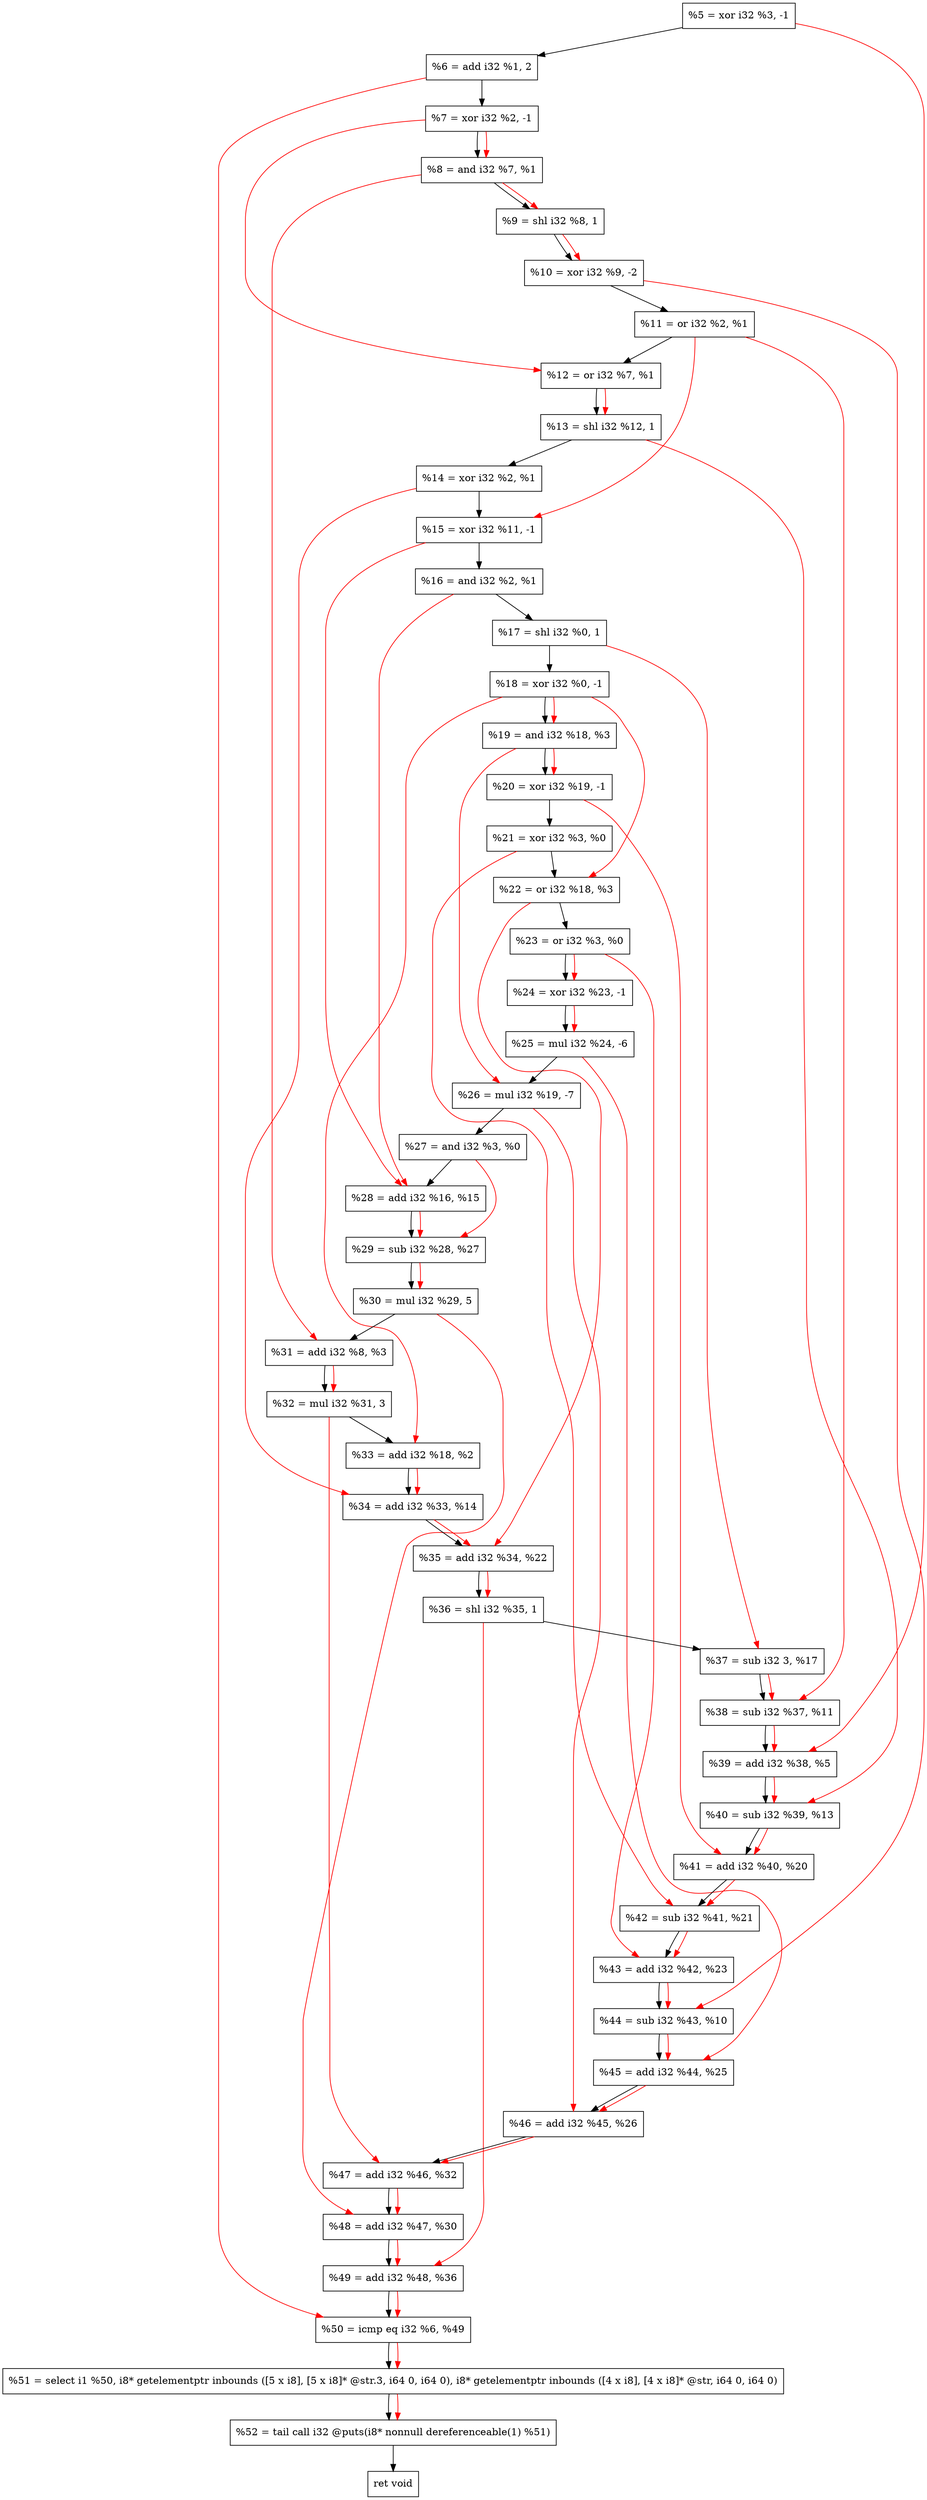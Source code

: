 digraph "DFG for'crackme' function" {
	Node0xdaed30[shape=record, label="  %5 = xor i32 %3, -1"];
	Node0xdaedd0[shape=record, label="  %6 = add i32 %1, 2"];
	Node0xdaee40[shape=record, label="  %7 = xor i32 %2, -1"];
	Node0xdaeeb0[shape=record, label="  %8 = and i32 %7, %1"];
	Node0xdaef50[shape=record, label="  %9 = shl i32 %8, 1"];
	Node0xdaeff0[shape=record, label="  %10 = xor i32 %9, -2"];
	Node0xdaf060[shape=record, label="  %11 = or i32 %2, %1"];
	Node0xdaf0d0[shape=record, label="  %12 = or i32 %7, %1"];
	Node0xdaf140[shape=record, label="  %13 = shl i32 %12, 1"];
	Node0xdaf1b0[shape=record, label="  %14 = xor i32 %2, %1"];
	Node0xdaf220[shape=record, label="  %15 = xor i32 %11, -1"];
	Node0xdaf290[shape=record, label="  %16 = and i32 %2, %1"];
	Node0xdaf300[shape=record, label="  %17 = shl i32 %0, 1"];
	Node0xdaf370[shape=record, label="  %18 = xor i32 %0, -1"];
	Node0xdaf3e0[shape=record, label="  %19 = and i32 %18, %3"];
	Node0xdaf450[shape=record, label="  %20 = xor i32 %19, -1"];
	Node0xdaf4c0[shape=record, label="  %21 = xor i32 %3, %0"];
	Node0xdaf530[shape=record, label="  %22 = or i32 %18, %3"];
	Node0xdaf5a0[shape=record, label="  %23 = or i32 %3, %0"];
	Node0xdaf610[shape=record, label="  %24 = xor i32 %23, -1"];
	Node0xdaf6b0[shape=record, label="  %25 = mul i32 %24, -6"];
	Node0xdaf750[shape=record, label="  %26 = mul i32 %19, -7"];
	Node0xdaf7c0[shape=record, label="  %27 = and i32 %3, %0"];
	Node0xdaf830[shape=record, label="  %28 = add i32 %16, %15"];
	Node0xdaf8a0[shape=record, label="  %29 = sub i32 %28, %27"];
	Node0xdaf940[shape=record, label="  %30 = mul i32 %29, 5"];
	Node0xdaf9b0[shape=record, label="  %31 = add i32 %8, %3"];
	Node0xdafa50[shape=record, label="  %32 = mul i32 %31, 3"];
	Node0xdafcd0[shape=record, label="  %33 = add i32 %18, %2"];
	Node0xdafd40[shape=record, label="  %34 = add i32 %33, %14"];
	Node0xdafdb0[shape=record, label="  %35 = add i32 %34, %22"];
	Node0xdafe20[shape=record, label="  %36 = shl i32 %35, 1"];
	Node0xdafe90[shape=record, label="  %37 = sub i32 3, %17"];
	Node0xdaff00[shape=record, label="  %38 = sub i32 %37, %11"];
	Node0xdaff70[shape=record, label="  %39 = add i32 %38, %5"];
	Node0xdaffe0[shape=record, label="  %40 = sub i32 %39, %13"];
	Node0xdb0050[shape=record, label="  %41 = add i32 %40, %20"];
	Node0xdb00c0[shape=record, label="  %42 = sub i32 %41, %21"];
	Node0xdb0130[shape=record, label="  %43 = add i32 %42, %23"];
	Node0xdb01a0[shape=record, label="  %44 = sub i32 %43, %10"];
	Node0xdb0210[shape=record, label="  %45 = add i32 %44, %25"];
	Node0xdb0280[shape=record, label="  %46 = add i32 %45, %26"];
	Node0xdb02f0[shape=record, label="  %47 = add i32 %46, %32"];
	Node0xdb0360[shape=record, label="  %48 = add i32 %47, %30"];
	Node0xdb03d0[shape=record, label="  %49 = add i32 %48, %36"];
	Node0xdb0440[shape=record, label="  %50 = icmp eq i32 %6, %49"];
	Node0xd4f268[shape=record, label="  %51 = select i1 %50, i8* getelementptr inbounds ([5 x i8], [5 x i8]* @str.3, i64 0, i64 0), i8* getelementptr inbounds ([4 x i8], [4 x i8]* @str, i64 0, i64 0)"];
	Node0xdb08e0[shape=record, label="  %52 = tail call i32 @puts(i8* nonnull dereferenceable(1) %51)"];
	Node0xdb0930[shape=record, label="  ret void"];
	Node0xdaed30 -> Node0xdaedd0;
	Node0xdaedd0 -> Node0xdaee40;
	Node0xdaee40 -> Node0xdaeeb0;
	Node0xdaeeb0 -> Node0xdaef50;
	Node0xdaef50 -> Node0xdaeff0;
	Node0xdaeff0 -> Node0xdaf060;
	Node0xdaf060 -> Node0xdaf0d0;
	Node0xdaf0d0 -> Node0xdaf140;
	Node0xdaf140 -> Node0xdaf1b0;
	Node0xdaf1b0 -> Node0xdaf220;
	Node0xdaf220 -> Node0xdaf290;
	Node0xdaf290 -> Node0xdaf300;
	Node0xdaf300 -> Node0xdaf370;
	Node0xdaf370 -> Node0xdaf3e0;
	Node0xdaf3e0 -> Node0xdaf450;
	Node0xdaf450 -> Node0xdaf4c0;
	Node0xdaf4c0 -> Node0xdaf530;
	Node0xdaf530 -> Node0xdaf5a0;
	Node0xdaf5a0 -> Node0xdaf610;
	Node0xdaf610 -> Node0xdaf6b0;
	Node0xdaf6b0 -> Node0xdaf750;
	Node0xdaf750 -> Node0xdaf7c0;
	Node0xdaf7c0 -> Node0xdaf830;
	Node0xdaf830 -> Node0xdaf8a0;
	Node0xdaf8a0 -> Node0xdaf940;
	Node0xdaf940 -> Node0xdaf9b0;
	Node0xdaf9b0 -> Node0xdafa50;
	Node0xdafa50 -> Node0xdafcd0;
	Node0xdafcd0 -> Node0xdafd40;
	Node0xdafd40 -> Node0xdafdb0;
	Node0xdafdb0 -> Node0xdafe20;
	Node0xdafe20 -> Node0xdafe90;
	Node0xdafe90 -> Node0xdaff00;
	Node0xdaff00 -> Node0xdaff70;
	Node0xdaff70 -> Node0xdaffe0;
	Node0xdaffe0 -> Node0xdb0050;
	Node0xdb0050 -> Node0xdb00c0;
	Node0xdb00c0 -> Node0xdb0130;
	Node0xdb0130 -> Node0xdb01a0;
	Node0xdb01a0 -> Node0xdb0210;
	Node0xdb0210 -> Node0xdb0280;
	Node0xdb0280 -> Node0xdb02f0;
	Node0xdb02f0 -> Node0xdb0360;
	Node0xdb0360 -> Node0xdb03d0;
	Node0xdb03d0 -> Node0xdb0440;
	Node0xdb0440 -> Node0xd4f268;
	Node0xd4f268 -> Node0xdb08e0;
	Node0xdb08e0 -> Node0xdb0930;
edge [color=red]
	Node0xdaee40 -> Node0xdaeeb0;
	Node0xdaeeb0 -> Node0xdaef50;
	Node0xdaef50 -> Node0xdaeff0;
	Node0xdaee40 -> Node0xdaf0d0;
	Node0xdaf0d0 -> Node0xdaf140;
	Node0xdaf060 -> Node0xdaf220;
	Node0xdaf370 -> Node0xdaf3e0;
	Node0xdaf3e0 -> Node0xdaf450;
	Node0xdaf370 -> Node0xdaf530;
	Node0xdaf5a0 -> Node0xdaf610;
	Node0xdaf610 -> Node0xdaf6b0;
	Node0xdaf3e0 -> Node0xdaf750;
	Node0xdaf290 -> Node0xdaf830;
	Node0xdaf220 -> Node0xdaf830;
	Node0xdaf830 -> Node0xdaf8a0;
	Node0xdaf7c0 -> Node0xdaf8a0;
	Node0xdaf8a0 -> Node0xdaf940;
	Node0xdaeeb0 -> Node0xdaf9b0;
	Node0xdaf9b0 -> Node0xdafa50;
	Node0xdaf370 -> Node0xdafcd0;
	Node0xdafcd0 -> Node0xdafd40;
	Node0xdaf1b0 -> Node0xdafd40;
	Node0xdafd40 -> Node0xdafdb0;
	Node0xdaf530 -> Node0xdafdb0;
	Node0xdafdb0 -> Node0xdafe20;
	Node0xdaf300 -> Node0xdafe90;
	Node0xdafe90 -> Node0xdaff00;
	Node0xdaf060 -> Node0xdaff00;
	Node0xdaff00 -> Node0xdaff70;
	Node0xdaed30 -> Node0xdaff70;
	Node0xdaff70 -> Node0xdaffe0;
	Node0xdaf140 -> Node0xdaffe0;
	Node0xdaffe0 -> Node0xdb0050;
	Node0xdaf450 -> Node0xdb0050;
	Node0xdb0050 -> Node0xdb00c0;
	Node0xdaf4c0 -> Node0xdb00c0;
	Node0xdb00c0 -> Node0xdb0130;
	Node0xdaf5a0 -> Node0xdb0130;
	Node0xdb0130 -> Node0xdb01a0;
	Node0xdaeff0 -> Node0xdb01a0;
	Node0xdb01a0 -> Node0xdb0210;
	Node0xdaf6b0 -> Node0xdb0210;
	Node0xdb0210 -> Node0xdb0280;
	Node0xdaf750 -> Node0xdb0280;
	Node0xdb0280 -> Node0xdb02f0;
	Node0xdafa50 -> Node0xdb02f0;
	Node0xdb02f0 -> Node0xdb0360;
	Node0xdaf940 -> Node0xdb0360;
	Node0xdb0360 -> Node0xdb03d0;
	Node0xdafe20 -> Node0xdb03d0;
	Node0xdaedd0 -> Node0xdb0440;
	Node0xdb03d0 -> Node0xdb0440;
	Node0xdb0440 -> Node0xd4f268;
	Node0xd4f268 -> Node0xdb08e0;
}
